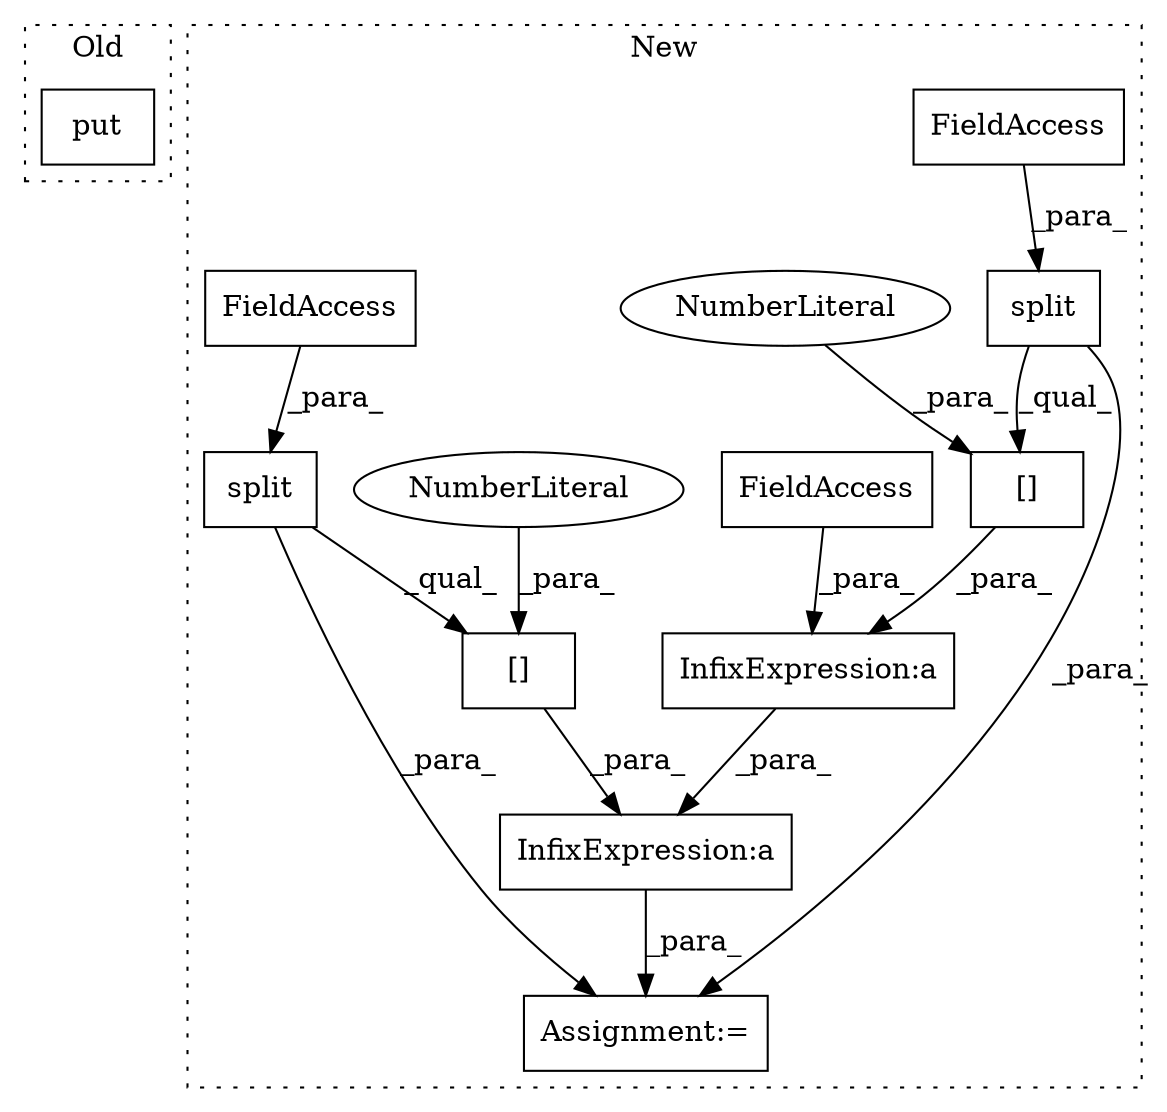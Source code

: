 digraph G {
subgraph cluster0 {
1 [label="put" a="32" s="4766,4843" l="4,1" shape="box"];
label = "Old";
style="dotted";
}
subgraph cluster1 {
2 [label="split" a="32" s="4624,4649" l="6,1" shape="box"];
3 [label="InfixExpression:a" a="27" s="4676" l="3" shape="box"];
4 [label="split" a="32" s="4689,4714" l="6,1" shape="box"];
5 [label="InfixExpression:a" a="27" s="4653" l="3" shape="box"];
6 [label="[]" a="2" s="4614,4652" l="37,1" shape="box"];
7 [label="NumberLiteral" a="34" s="4651" l="1" shape="ellipse"];
8 [label="[]" a="2" s="4679,4717" l="37,1" shape="box"];
9 [label="NumberLiteral" a="34" s="4716" l="1" shape="ellipse"];
10 [label="FieldAccess" a="22" s="4630" l="19" shape="box"];
11 [label="FieldAccess" a="22" s="4695" l="19" shape="box"];
12 [label="FieldAccess" a="22" s="4656" l="19" shape="box"];
13 [label="Assignment:=" a="7" s="4611" l="1" shape="box"];
label = "New";
style="dotted";
}
2 -> 13 [label="_para_"];
2 -> 6 [label="_qual_"];
3 -> 13 [label="_para_"];
4 -> 13 [label="_para_"];
4 -> 8 [label="_qual_"];
5 -> 3 [label="_para_"];
6 -> 5 [label="_para_"];
7 -> 6 [label="_para_"];
8 -> 3 [label="_para_"];
9 -> 8 [label="_para_"];
10 -> 2 [label="_para_"];
11 -> 4 [label="_para_"];
12 -> 5 [label="_para_"];
}